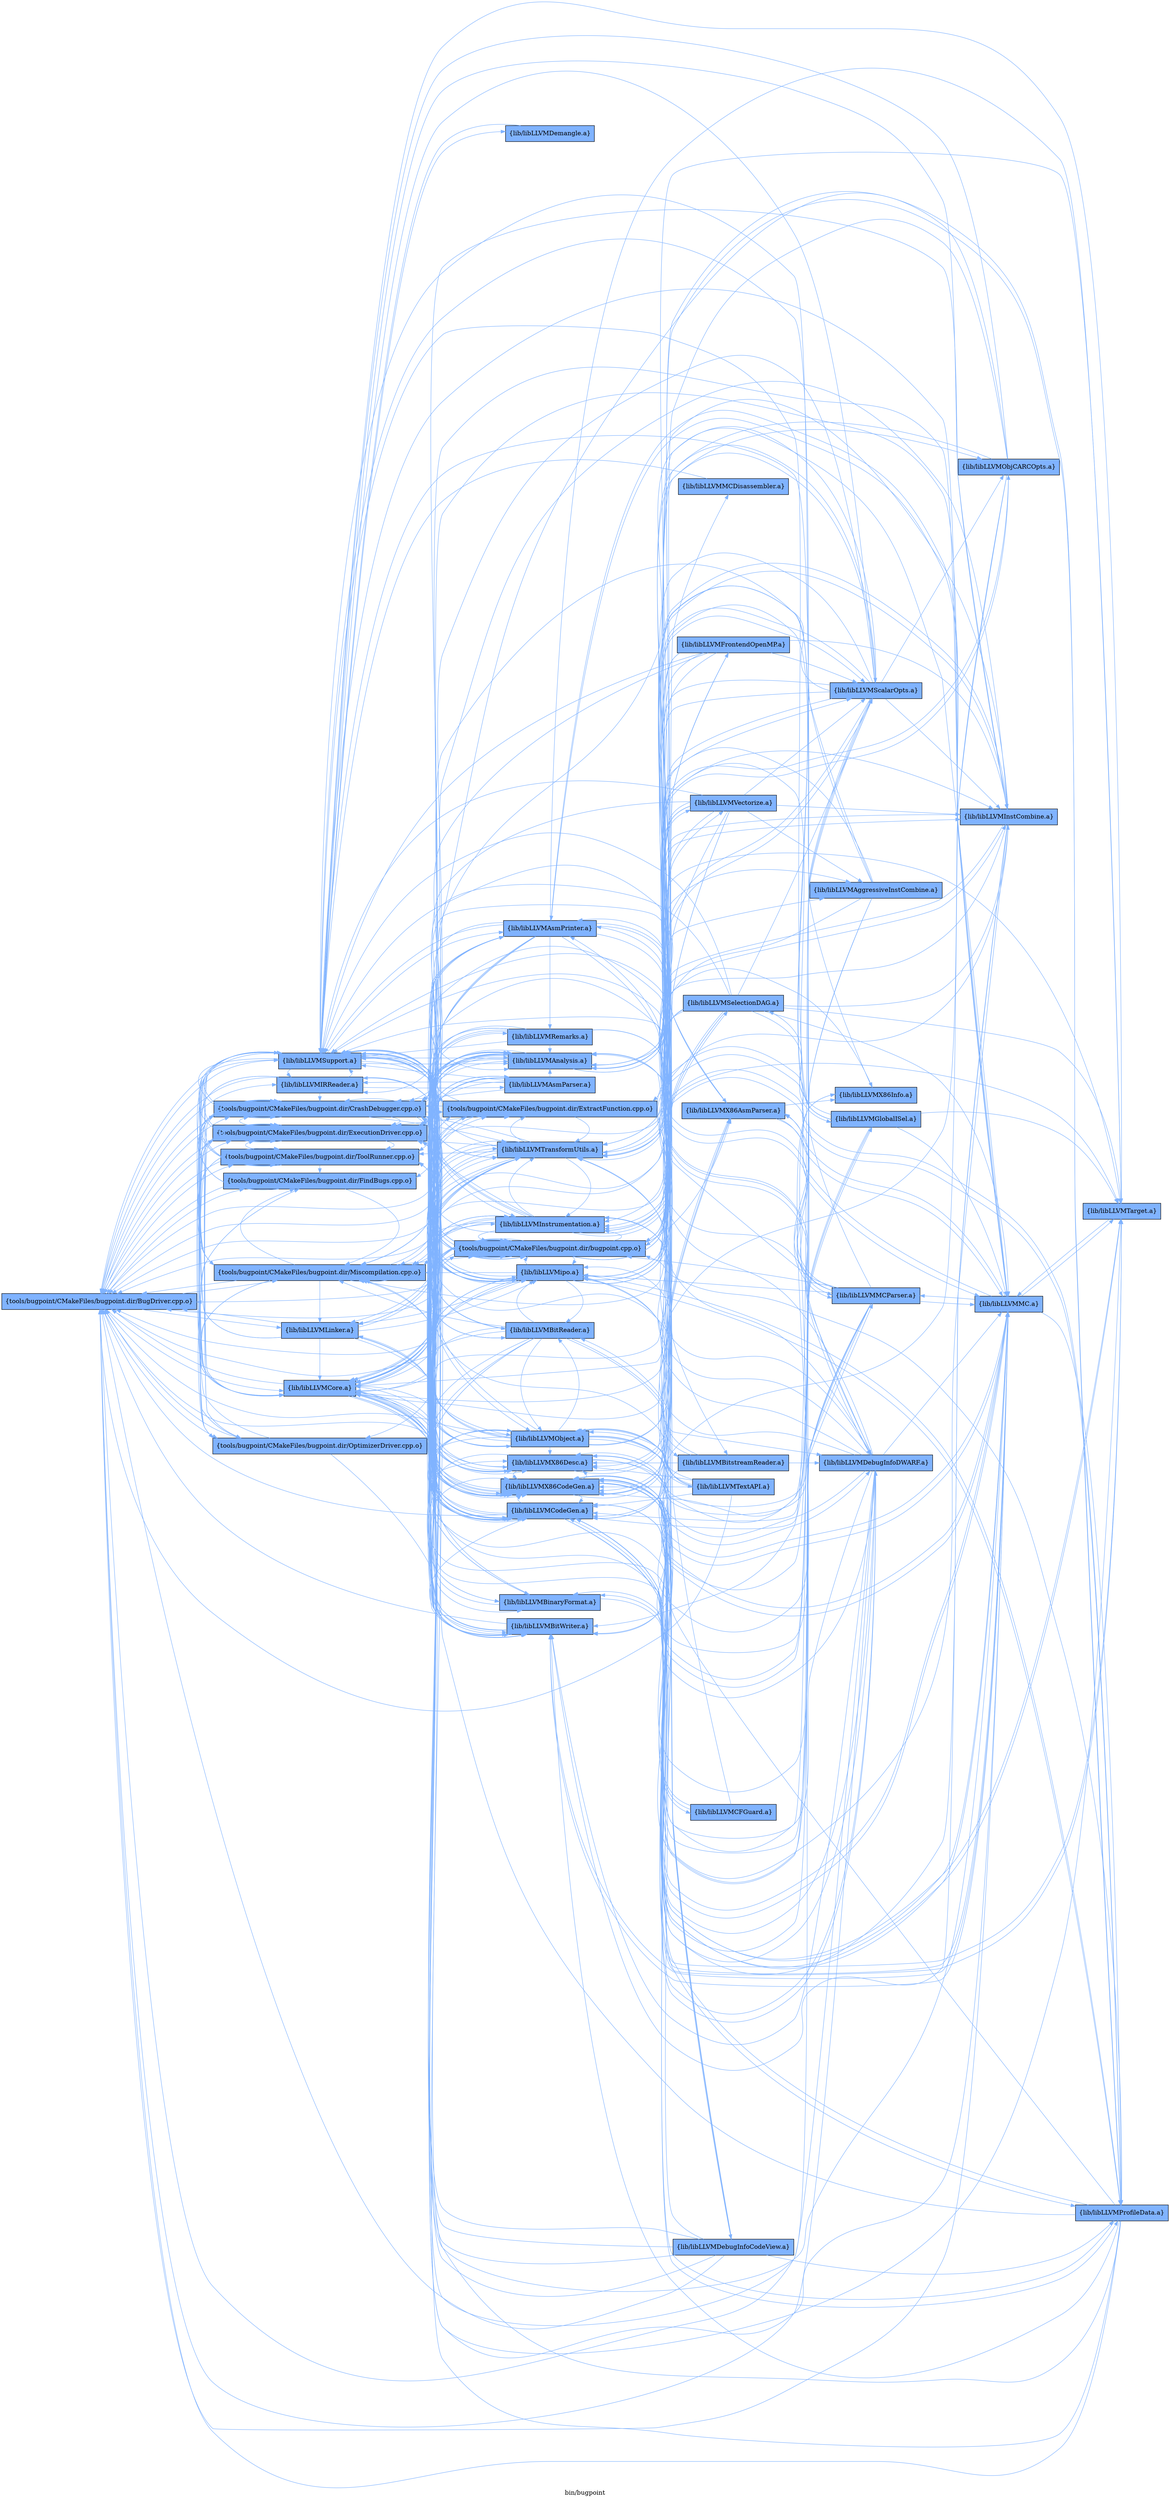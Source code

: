 digraph "bin/bugpoint" {
	label="bin/bugpoint";
	rankdir=LR;
	{ rank=same; Node0x55cad2983b18;  }
	{ rank=same; Node0x55cad2982e98; Node0x55cad2984a18; Node0x55cad29842e8; Node0x55cad2981048; Node0x55cad2980328; Node0x55cad2981f48; Node0x55cad298f2d8; Node0x55cad2991038; Node0x55cad2970338; Node0x55cad297d1c8;  }
	{ rank=same; Node0x55cad2983d98; Node0x55cad298cd58; Node0x55cad2993018; Node0x55cad297b288; Node0x55cad29900e8; Node0x55cad2993ce8; Node0x55cad298fc38; Node0x55cad296d548; Node0x55cad2993838; Node0x55cad296da98; Node0x55cad2993a68; Node0x55cad298fe68; Node0x55cad29914e8; Node0x55cad2991268; Node0x55cad296fde8; Node0x55cad29846f8; Node0x55cad296e808;  }

	Node0x55cad2983b18 [shape=record,shape=box,group=1,style=filled,fillcolor="0.600000 0.5 1",label="{tools/bugpoint/CMakeFiles/bugpoint.dir/BugDriver.cpp.o}"];
	Node0x55cad2983b18 -> Node0x55cad2982e98[color="0.600000 0.5 1"];
	Node0x55cad2983b18 -> Node0x55cad2984a18[color="0.600000 0.5 1"];
	Node0x55cad2983b18 -> Node0x55cad29842e8[color="0.600000 0.5 1"];
	Node0x55cad2983b18 -> Node0x55cad2981048[color="0.600000 0.5 1"];
	Node0x55cad2983b18 -> Node0x55cad2980328[color="0.600000 0.5 1"];
	Node0x55cad2983b18 -> Node0x55cad2981f48[color="0.600000 0.5 1"];
	Node0x55cad2983b18 -> Node0x55cad298f2d8[color="0.600000 0.5 1"];
	Node0x55cad2983b18 -> Node0x55cad2991038[color="0.600000 0.5 1"];
	Node0x55cad2983b18 -> Node0x55cad2970338[color="0.600000 0.5 1"];
	Node0x55cad2983b18 -> Node0x55cad297d1c8[color="0.600000 0.5 1"];
	Node0x55cad2982e98 [shape=record,shape=box,group=1,style=filled,fillcolor="0.600000 0.5 1",label="{tools/bugpoint/CMakeFiles/bugpoint.dir/CrashDebugger.cpp.o}"];
	Node0x55cad2982e98 -> Node0x55cad2983b18[color="0.600000 0.5 1"];
	Node0x55cad2982e98 -> Node0x55cad2984a18[color="0.600000 0.5 1"];
	Node0x55cad2982e98 -> Node0x55cad2983d98[color="0.600000 0.5 1"];
	Node0x55cad2982e98 -> Node0x55cad2980328[color="0.600000 0.5 1"];
	Node0x55cad2982e98 -> Node0x55cad298cd58[color="0.600000 0.5 1"];
	Node0x55cad2982e98 -> Node0x55cad2993018[color="0.600000 0.5 1"];
	Node0x55cad2982e98 -> Node0x55cad298f2d8[color="0.600000 0.5 1"];
	Node0x55cad2982e98 -> Node0x55cad297d1c8[color="0.600000 0.5 1"];
	Node0x55cad2982e98 -> Node0x55cad297b288[color="0.600000 0.5 1"];
	Node0x55cad2984a18 [shape=record,shape=box,group=1,style=filled,fillcolor="0.600000 0.5 1",label="{tools/bugpoint/CMakeFiles/bugpoint.dir/ExecutionDriver.cpp.o}"];
	Node0x55cad2984a18 -> Node0x55cad2983b18[color="0.600000 0.5 1"];
	Node0x55cad2984a18 -> Node0x55cad2982e98[color="0.600000 0.5 1"];
	Node0x55cad2984a18 -> Node0x55cad2980328[color="0.600000 0.5 1"];
	Node0x55cad2984a18 -> Node0x55cad2981f48[color="0.600000 0.5 1"];
	Node0x55cad2984a18 -> Node0x55cad297d1c8[color="0.600000 0.5 1"];
	Node0x55cad29842e8 [shape=record,shape=box,group=1,style=filled,fillcolor="0.600000 0.5 1",label="{tools/bugpoint/CMakeFiles/bugpoint.dir/FindBugs.cpp.o}"];
	Node0x55cad29842e8 -> Node0x55cad2983b18[color="0.600000 0.5 1"];
	Node0x55cad29842e8 -> Node0x55cad2982e98[color="0.600000 0.5 1"];
	Node0x55cad29842e8 -> Node0x55cad2984a18[color="0.600000 0.5 1"];
	Node0x55cad29842e8 -> Node0x55cad2981048[color="0.600000 0.5 1"];
	Node0x55cad29842e8 -> Node0x55cad2980328[color="0.600000 0.5 1"];
	Node0x55cad29842e8 -> Node0x55cad297d1c8[color="0.600000 0.5 1"];
	Node0x55cad2981048 [shape=record,shape=box,group=1,style=filled,fillcolor="0.600000 0.5 1",label="{tools/bugpoint/CMakeFiles/bugpoint.dir/Miscompilation.cpp.o}"];
	Node0x55cad2981048 -> Node0x55cad2983b18[color="0.600000 0.5 1"];
	Node0x55cad2981048 -> Node0x55cad2982e98[color="0.600000 0.5 1"];
	Node0x55cad2981048 -> Node0x55cad2984a18[color="0.600000 0.5 1"];
	Node0x55cad2981048 -> Node0x55cad2983d98[color="0.600000 0.5 1"];
	Node0x55cad2981048 -> Node0x55cad29842e8[color="0.600000 0.5 1"];
	Node0x55cad2981048 -> Node0x55cad2980328[color="0.600000 0.5 1"];
	Node0x55cad2981048 -> Node0x55cad2981f48[color="0.600000 0.5 1"];
	Node0x55cad2981048 -> Node0x55cad298cd58[color="0.600000 0.5 1"];
	Node0x55cad2981048 -> Node0x55cad298f2d8[color="0.600000 0.5 1"];
	Node0x55cad2981048 -> Node0x55cad2970338[color="0.600000 0.5 1"];
	Node0x55cad2981048 -> Node0x55cad297d1c8[color="0.600000 0.5 1"];
	Node0x55cad2981048 -> Node0x55cad297b288[color="0.600000 0.5 1"];
	Node0x55cad2980328 [shape=record,shape=box,group=1,style=filled,fillcolor="0.600000 0.5 1",label="{tools/bugpoint/CMakeFiles/bugpoint.dir/OptimizerDriver.cpp.o}"];
	Node0x55cad2980328 -> Node0x55cad2983b18[color="0.600000 0.5 1"];
	Node0x55cad2980328 -> Node0x55cad2982e98[color="0.600000 0.5 1"];
	Node0x55cad2980328 -> Node0x55cad2984a18[color="0.600000 0.5 1"];
	Node0x55cad2980328 -> Node0x55cad2981f48[color="0.600000 0.5 1"];
	Node0x55cad2980328 -> Node0x55cad29900e8[color="0.600000 0.5 1"];
	Node0x55cad2980328 -> Node0x55cad297d1c8[color="0.600000 0.5 1"];
	Node0x55cad2981f48 [shape=record,shape=box,group=1,style=filled,fillcolor="0.600000 0.5 1",label="{tools/bugpoint/CMakeFiles/bugpoint.dir/ToolRunner.cpp.o}"];
	Node0x55cad2981f48 -> Node0x55cad2983b18[color="0.600000 0.5 1"];
	Node0x55cad2981f48 -> Node0x55cad2982e98[color="0.600000 0.5 1"];
	Node0x55cad2981f48 -> Node0x55cad2984a18[color="0.600000 0.5 1"];
	Node0x55cad2981f48 -> Node0x55cad29842e8[color="0.600000 0.5 1"];
	Node0x55cad2981f48 -> Node0x55cad297d1c8[color="0.600000 0.5 1"];
	Node0x55cad298f2d8 [shape=record,shape=box,group=1,style=filled,fillcolor="0.600000 0.5 1",label="{lib/libLLVMCore.a}"];
	Node0x55cad298f2d8 -> Node0x55cad297d1c8[color="0.600000 0.5 1"];
	Node0x55cad298f2d8 -> Node0x55cad2982e98[color="0.600000 0.5 1"];
	Node0x55cad298f2d8 -> Node0x55cad2993ce8[color="0.600000 0.5 1"];
	Node0x55cad298f2d8 -> Node0x55cad2993018[color="0.600000 0.5 1"];
	Node0x55cad298f2d8 -> Node0x55cad29900e8[color="0.600000 0.5 1"];
	Node0x55cad298f2d8 -> Node0x55cad298fc38[color="0.600000 0.5 1"];
	Node0x55cad298f2d8 -> Node0x55cad296d548[color="0.600000 0.5 1"];
	Node0x55cad298f2d8 -> Node0x55cad2993838[color="0.600000 0.5 1"];
	Node0x55cad298f2d8 -> Node0x55cad2983d98[color="0.600000 0.5 1"];
	Node0x55cad298f2d8 -> Node0x55cad29842e8[color="0.600000 0.5 1"];
	Node0x55cad298f2d8 -> Node0x55cad2983b18[color="0.600000 0.5 1"];
	Node0x55cad298f2d8 -> Node0x55cad296da98[color="0.600000 0.5 1"];
	Node0x55cad298f2d8 -> Node0x55cad2984a18[color="0.600000 0.5 1"];
	Node0x55cad298f2d8 -> Node0x55cad298cd58[color="0.600000 0.5 1"];
	Node0x55cad2991038 [shape=record,shape=box,group=1,style=filled,fillcolor="0.600000 0.5 1",label="{lib/libLLVMIRReader.a}"];
	Node0x55cad2991038 -> Node0x55cad2983b18[color="0.600000 0.5 1"];
	Node0x55cad2991038 -> Node0x55cad2982e98[color="0.600000 0.5 1"];
	Node0x55cad2991038 -> Node0x55cad2981048[color="0.600000 0.5 1"];
	Node0x55cad2991038 -> Node0x55cad298fc38[color="0.600000 0.5 1"];
	Node0x55cad2991038 -> Node0x55cad298f2d8[color="0.600000 0.5 1"];
	Node0x55cad2991038 -> Node0x55cad297d1c8[color="0.600000 0.5 1"];
	Node0x55cad2991038 -> Node0x55cad2993a68[color="0.600000 0.5 1"];
	Node0x55cad2991038 -> Node0x55cad298fe68[color="0.600000 0.5 1"];
	Node0x55cad2970338 [shape=record,shape=box,group=1,style=filled,fillcolor="0.600000 0.5 1",label="{lib/libLLVMLinker.a}"];
	Node0x55cad2970338 -> Node0x55cad2982e98[color="0.600000 0.5 1"];
	Node0x55cad2970338 -> Node0x55cad2993ce8[color="0.600000 0.5 1"];
	Node0x55cad2970338 -> Node0x55cad2993018[color="0.600000 0.5 1"];
	Node0x55cad2970338 -> Node0x55cad298fc38[color="0.600000 0.5 1"];
	Node0x55cad2970338 -> Node0x55cad298f2d8[color="0.600000 0.5 1"];
	Node0x55cad2970338 -> Node0x55cad29914e8[color="0.600000 0.5 1"];
	Node0x55cad2970338 -> Node0x55cad297d1c8[color="0.600000 0.5 1"];
	Node0x55cad2970338 -> Node0x55cad297b288[color="0.600000 0.5 1"];
	Node0x55cad2970338 -> Node0x55cad2991268[color="0.600000 0.5 1"];
	Node0x55cad2970338 -> Node0x55cad2983b18[color="0.600000 0.5 1"];
	Node0x55cad297d1c8 [shape=record,shape=box,group=1,style=filled,fillcolor="0.600000 0.5 1",label="{lib/libLLVMSupport.a}"];
	Node0x55cad297d1c8 -> Node0x55cad2983b18[color="0.600000 0.5 1"];
	Node0x55cad297d1c8 -> Node0x55cad2982e98[color="0.600000 0.5 1"];
	Node0x55cad297d1c8 -> Node0x55cad2984a18[color="0.600000 0.5 1"];
	Node0x55cad297d1c8 -> Node0x55cad2993ce8[color="0.600000 0.5 1"];
	Node0x55cad297d1c8 -> Node0x55cad2993018[color="0.600000 0.5 1"];
	Node0x55cad297d1c8 -> Node0x55cad298fc38[color="0.600000 0.5 1"];
	Node0x55cad297d1c8 -> Node0x55cad298f2d8[color="0.600000 0.5 1"];
	Node0x55cad297d1c8 -> Node0x55cad298cd58[color="0.600000 0.5 1"];
	Node0x55cad297d1c8 -> Node0x55cad29900e8[color="0.600000 0.5 1"];
	Node0x55cad297d1c8 -> Node0x55cad2981f48[color="0.600000 0.5 1"];
	Node0x55cad297d1c8 -> Node0x55cad2993838[color="0.600000 0.5 1"];
	Node0x55cad297d1c8 -> Node0x55cad296fde8[color="0.600000 0.5 1"];
	Node0x55cad297d1c8 -> Node0x55cad2991038[color="0.600000 0.5 1"];
	Node0x55cad297d1c8 -> Node0x55cad29914e8[color="0.600000 0.5 1"];
	Node0x55cad297d1c8 -> Node0x55cad2983d98[color="0.600000 0.5 1"];
	Node0x55cad297d1c8 -> Node0x55cad29846f8[color="0.600000 0.5 1"];
	Node0x55cad297d1c8 -> Node0x55cad296e808[color="0.600000 0.5 1"];
	Node0x55cad297d1c8 -> Node0x55cad2991268[color="0.600000 0.5 1"];
	Node0x55cad2983d98 [shape=record,shape=box,group=1,style=filled,fillcolor="0.600000 0.5 1",label="{tools/bugpoint/CMakeFiles/bugpoint.dir/ExtractFunction.cpp.o}"];
	Node0x55cad2983d98 -> Node0x55cad2983b18[color="0.600000 0.5 1"];
	Node0x55cad2983d98 -> Node0x55cad2982e98[color="0.600000 0.5 1"];
	Node0x55cad2983d98 -> Node0x55cad2984a18[color="0.600000 0.5 1"];
	Node0x55cad2983d98 -> Node0x55cad2980328[color="0.600000 0.5 1"];
	Node0x55cad2983d98 -> Node0x55cad298f2d8[color="0.600000 0.5 1"];
	Node0x55cad2983d98 -> Node0x55cad297d1c8[color="0.600000 0.5 1"];
	Node0x55cad2983d98 -> Node0x55cad297b288[color="0.600000 0.5 1"];
	Node0x55cad298cd58 [shape=record,shape=box,group=1,style=filled,fillcolor="0.600000 0.5 1",label="{tools/bugpoint/CMakeFiles/bugpoint.dir/bugpoint.cpp.o}"];
	Node0x55cad298cd58 -> Node0x55cad2983b18[color="0.600000 0.5 1"];
	Node0x55cad298cd58 -> Node0x55cad2982e98[color="0.600000 0.5 1"];
	Node0x55cad298cd58 -> Node0x55cad2984a18[color="0.600000 0.5 1"];
	Node0x55cad298cd58 -> Node0x55cad2991ad8[color="0.600000 0.5 1"];
	Node0x55cad298cd58 -> Node0x55cad2993ce8[color="0.600000 0.5 1"];
	Node0x55cad298cd58 -> Node0x55cad2993838[color="0.600000 0.5 1"];
	Node0x55cad298cd58 -> Node0x55cad2993018[color="0.600000 0.5 1"];
	Node0x55cad298cd58 -> Node0x55cad29932e8[color="0.600000 0.5 1"];
	Node0x55cad298cd58 -> Node0x55cad298fc38[color="0.600000 0.5 1"];
	Node0x55cad298cd58 -> Node0x55cad298f2d8[color="0.600000 0.5 1"];
	Node0x55cad298cd58 -> Node0x55cad29914e8[color="0.600000 0.5 1"];
	Node0x55cad298cd58 -> Node0x55cad2990ae8[color="0.600000 0.5 1"];
	Node0x55cad298cd58 -> Node0x55cad2990598[color="0.600000 0.5 1"];
	Node0x55cad298cd58 -> Node0x55cad296fde8[color="0.600000 0.5 1"];
	Node0x55cad298cd58 -> Node0x55cad297c7c8[color="0.600000 0.5 1"];
	Node0x55cad298cd58 -> Node0x55cad297d768[color="0.600000 0.5 1"];
	Node0x55cad298cd58 -> Node0x55cad297d1c8[color="0.600000 0.5 1"];
	Node0x55cad298cd58 -> Node0x55cad297b878[color="0.600000 0.5 1"];
	Node0x55cad298cd58 -> Node0x55cad297b288[color="0.600000 0.5 1"];
	Node0x55cad298cd58 -> Node0x55cad297c1d8[color="0.600000 0.5 1"];
	Node0x55cad2993018 [shape=record,shape=box,group=1,style=filled,fillcolor="0.600000 0.5 1",label="{lib/libLLVMAnalysis.a}"];
	Node0x55cad2993018 -> Node0x55cad2982e98[color="0.600000 0.5 1"];
	Node0x55cad2993018 -> Node0x55cad2993ce8[color="0.600000 0.5 1"];
	Node0x55cad2993018 -> Node0x55cad298f2d8[color="0.600000 0.5 1"];
	Node0x55cad2993018 -> Node0x55cad297d1c8[color="0.600000 0.5 1"];
	Node0x55cad2993018 -> Node0x55cad298cd58[color="0.600000 0.5 1"];
	Node0x55cad2993018 -> Node0x55cad2983b18[color="0.600000 0.5 1"];
	Node0x55cad2993018 -> Node0x55cad2984a18[color="0.600000 0.5 1"];
	Node0x55cad2993018 -> Node0x55cad2981048[color="0.600000 0.5 1"];
	Node0x55cad2993018 -> Node0x55cad2983d98[color="0.600000 0.5 1"];
	Node0x55cad2993018 -> Node0x55cad296d548[color="0.600000 0.5 1"];
	Node0x55cad2993018 -> Node0x55cad2991268[color="0.600000 0.5 1"];
	Node0x55cad2993018 -> Node0x55cad2991998[color="0.600000 0.5 1"];
	Node0x55cad2993018 -> Node0x55cad298fc38[color="0.600000 0.5 1"];
	Node0x55cad2993018 -> Node0x55cad2981f48[color="0.600000 0.5 1"];
	Node0x55cad2993018 -> Node0x55cad297d768[color="0.600000 0.5 1"];
	Node0x55cad2993018 -> Node0x55cad29914e8[color="0.600000 0.5 1"];
	Node0x55cad297b288 [shape=record,shape=box,group=1,style=filled,fillcolor="0.600000 0.5 1",label="{lib/libLLVMTransformUtils.a}"];
	Node0x55cad297b288 -> Node0x55cad297d1c8[color="0.600000 0.5 1"];
	Node0x55cad297b288 -> Node0x55cad2982e98[color="0.600000 0.5 1"];
	Node0x55cad297b288 -> Node0x55cad2984a18[color="0.600000 0.5 1"];
	Node0x55cad297b288 -> Node0x55cad2993ce8[color="0.600000 0.5 1"];
	Node0x55cad297b288 -> Node0x55cad2993018[color="0.600000 0.5 1"];
	Node0x55cad297b288 -> Node0x55cad298fc38[color="0.600000 0.5 1"];
	Node0x55cad297b288 -> Node0x55cad298f2d8[color="0.600000 0.5 1"];
	Node0x55cad297b288 -> Node0x55cad2990598[color="0.600000 0.5 1"];
	Node0x55cad297b288 -> Node0x55cad29914e8[color="0.600000 0.5 1"];
	Node0x55cad297b288 -> Node0x55cad297d768[color="0.600000 0.5 1"];
	Node0x55cad297b288 -> Node0x55cad2981048[color="0.600000 0.5 1"];
	Node0x55cad297b288 -> Node0x55cad29900e8[color="0.600000 0.5 1"];
	Node0x55cad297b288 -> Node0x55cad298cd58[color="0.600000 0.5 1"];
	Node0x55cad297b288 -> Node0x55cad297c7c8[color="0.600000 0.5 1"];
	Node0x55cad297b288 -> Node0x55cad2983b18[color="0.600000 0.5 1"];
	Node0x55cad297b288 -> Node0x55cad2981f48[color="0.600000 0.5 1"];
	Node0x55cad297b288 -> Node0x55cad2983d98[color="0.600000 0.5 1"];
	Node0x55cad297b288 -> Node0x55cad296fde8[color="0.600000 0.5 1"];
	Node0x55cad297b288 -> Node0x55cad2970338[color="0.600000 0.5 1"];
	Node0x55cad29900e8 [shape=record,shape=box,group=1,style=filled,fillcolor="0.600000 0.5 1",label="{lib/libLLVMBitWriter.a}"];
	Node0x55cad29900e8 -> Node0x55cad2983b18[color="0.600000 0.5 1"];
	Node0x55cad29900e8 -> Node0x55cad2982e98[color="0.600000 0.5 1"];
	Node0x55cad29900e8 -> Node0x55cad298cd58[color="0.600000 0.5 1"];
	Node0x55cad29900e8 -> Node0x55cad2993ce8[color="0.600000 0.5 1"];
	Node0x55cad29900e8 -> Node0x55cad2993018[color="0.600000 0.5 1"];
	Node0x55cad29900e8 -> Node0x55cad298f2d8[color="0.600000 0.5 1"];
	Node0x55cad29900e8 -> Node0x55cad297d1c8[color="0.600000 0.5 1"];
	Node0x55cad29900e8 -> Node0x55cad2991268[color="0.600000 0.5 1"];
	Node0x55cad29900e8 -> Node0x55cad29908b8[color="0.600000 0.5 1"];
	Node0x55cad2991ad8 [shape=record,shape=box,group=1,style=filled,fillcolor="0.600000 0.5 1",label="{lib/libLLVMX86AsmParser.a}"];
	Node0x55cad2991ad8 -> Node0x55cad2982e98[color="0.600000 0.5 1"];
	Node0x55cad2991ad8 -> Node0x55cad2993838[color="0.600000 0.5 1"];
	Node0x55cad2991ad8 -> Node0x55cad29932e8[color="0.600000 0.5 1"];
	Node0x55cad2991ad8 -> Node0x55cad297d1c8[color="0.600000 0.5 1"];
	Node0x55cad2991ad8 -> Node0x55cad2990db8[color="0.600000 0.5 1"];
	Node0x55cad2991ad8 -> Node0x55cad29908b8[color="0.600000 0.5 1"];
	Node0x55cad2993ce8 [shape=record,shape=box,group=1,style=filled,fillcolor="0.600000 0.5 1",label="{lib/libLLVMX86CodeGen.a}"];
	Node0x55cad2993ce8 -> Node0x55cad2993838[color="0.600000 0.5 1"];
	Node0x55cad2993ce8 -> Node0x55cad29932e8[color="0.600000 0.5 1"];
	Node0x55cad2993ce8 -> Node0x55cad298fc38[color="0.600000 0.5 1"];
	Node0x55cad2993ce8 -> Node0x55cad298f2d8[color="0.600000 0.5 1"];
	Node0x55cad2993ce8 -> Node0x55cad297d1c8[color="0.600000 0.5 1"];
	Node0x55cad2993ce8 -> Node0x55cad29846f8[color="0.600000 0.5 1"];
	Node0x55cad2993ce8 -> Node0x55cad29908b8[color="0.600000 0.5 1"];
	Node0x55cad2993ce8 -> Node0x55cad2982e98[color="0.600000 0.5 1"];
	Node0x55cad2993ce8 -> Node0x55cad298cd58[color="0.600000 0.5 1"];
	Node0x55cad2993ce8 -> Node0x55cad2993018[color="0.600000 0.5 1"];
	Node0x55cad2993ce8 -> Node0x55cad297b878[color="0.600000 0.5 1"];
	Node0x55cad2993ce8 -> Node0x55cad29832f8[color="0.600000 0.5 1"];
	Node0x55cad2993ce8 -> Node0x55cad2984248[color="0.600000 0.5 1"];
	Node0x55cad2993ce8 -> Node0x55cad2982f88[color="0.600000 0.5 1"];
	Node0x55cad2993ce8 -> Node0x55cad2983b18[color="0.600000 0.5 1"];
	Node0x55cad2993ce8 -> Node0x55cad2991998[color="0.600000 0.5 1"];
	Node0x55cad2993ce8 -> Node0x55cad297b288[color="0.600000 0.5 1"];
	Node0x55cad2993838 [shape=record,shape=box,group=1,style=filled,fillcolor="0.600000 0.5 1",label="{lib/libLLVMX86Desc.a}"];
	Node0x55cad2993838 -> Node0x55cad2982e98[color="0.600000 0.5 1"];
	Node0x55cad2993838 -> Node0x55cad297d1c8[color="0.600000 0.5 1"];
	Node0x55cad2993838 -> Node0x55cad29908b8[color="0.600000 0.5 1"];
	Node0x55cad2993838 -> Node0x55cad2993ce8[color="0.600000 0.5 1"];
	Node0x55cad2993838 -> Node0x55cad29932e8[color="0.600000 0.5 1"];
	Node0x55cad2993838 -> Node0x55cad297bc88[color="0.600000 0.5 1"];
	Node0x55cad2993838 -> Node0x55cad298cd58[color="0.600000 0.5 1"];
	Node0x55cad2993838 -> Node0x55cad2991ad8[color="0.600000 0.5 1"];
	Node0x55cad2993838 -> Node0x55cad296d548[color="0.600000 0.5 1"];
	Node0x55cad29932e8 [shape=record,shape=box,group=1,style=filled,fillcolor="0.600000 0.5 1",label="{lib/libLLVMX86Info.a}"];
	Node0x55cad29932e8 -> Node0x55cad297d1c8[color="0.600000 0.5 1"];
	Node0x55cad298fc38 [shape=record,shape=box,group=1,style=filled,fillcolor="0.600000 0.5 1",label="{lib/libLLVMCodeGen.a}"];
	Node0x55cad298fc38 -> Node0x55cad2982e98[color="0.600000 0.5 1"];
	Node0x55cad298fc38 -> Node0x55cad2993ce8[color="0.600000 0.5 1"];
	Node0x55cad298fc38 -> Node0x55cad2993018[color="0.600000 0.5 1"];
	Node0x55cad298fc38 -> Node0x55cad298f2d8[color="0.600000 0.5 1"];
	Node0x55cad298fc38 -> Node0x55cad297d1c8[color="0.600000 0.5 1"];
	Node0x55cad298fc38 -> Node0x55cad298cd58[color="0.600000 0.5 1"];
	Node0x55cad298fc38 -> Node0x55cad29908b8[color="0.600000 0.5 1"];
	Node0x55cad298fc38 -> Node0x55cad297b288[color="0.600000 0.5 1"];
	Node0x55cad298fc38 -> Node0x55cad2993838[color="0.600000 0.5 1"];
	Node0x55cad298fc38 -> Node0x55cad2984a18[color="0.600000 0.5 1"];
	Node0x55cad298fc38 -> Node0x55cad297b878[color="0.600000 0.5 1"];
	Node0x55cad298fc38 -> Node0x55cad2983d98[color="0.600000 0.5 1"];
	Node0x55cad298fc38 -> Node0x55cad2983b18[color="0.600000 0.5 1"];
	Node0x55cad298fc38 -> Node0x55cad29900e8[color="0.600000 0.5 1"];
	Node0x55cad298fc38 -> Node0x55cad2981f48[color="0.600000 0.5 1"];
	Node0x55cad298fc38 -> Node0x55cad2991998[color="0.600000 0.5 1"];
	Node0x55cad298fc38 -> Node0x55cad297d768[color="0.600000 0.5 1"];
	Node0x55cad298fc38 -> Node0x55cad2981048[color="0.600000 0.5 1"];
	Node0x55cad298fc38 -> Node0x55cad29846f8[color="0.600000 0.5 1"];
	Node0x55cad29914e8 [shape=record,shape=box,group=1,style=filled,fillcolor="0.600000 0.5 1",label="{lib/libLLVMipo.a}"];
	Node0x55cad29914e8 -> Node0x55cad2993ce8[color="0.600000 0.5 1"];
	Node0x55cad29914e8 -> Node0x55cad2993018[color="0.600000 0.5 1"];
	Node0x55cad29914e8 -> Node0x55cad298fc38[color="0.600000 0.5 1"];
	Node0x55cad29914e8 -> Node0x55cad298f2d8[color="0.600000 0.5 1"];
	Node0x55cad29914e8 -> Node0x55cad297d1c8[color="0.600000 0.5 1"];
	Node0x55cad29914e8 -> Node0x55cad297b288[color="0.600000 0.5 1"];
	Node0x55cad29914e8 -> Node0x55cad2981048[color="0.600000 0.5 1"];
	Node0x55cad29914e8 -> Node0x55cad29900e8[color="0.600000 0.5 1"];
	Node0x55cad29914e8 -> Node0x55cad2983b18[color="0.600000 0.5 1"];
	Node0x55cad29914e8 -> Node0x55cad2982e98[color="0.600000 0.5 1"];
	Node0x55cad29914e8 -> Node0x55cad2984a18[color="0.600000 0.5 1"];
	Node0x55cad29914e8 -> Node0x55cad298cd58[color="0.600000 0.5 1"];
	Node0x55cad29914e8 -> Node0x55cad2991038[color="0.600000 0.5 1"];
	Node0x55cad29914e8 -> Node0x55cad2970338[color="0.600000 0.5 1"];
	Node0x55cad29914e8 -> Node0x55cad298fe68[color="0.600000 0.5 1"];
	Node0x55cad29914e8 -> Node0x55cad29926b8[color="0.600000 0.5 1"];
	Node0x55cad29914e8 -> Node0x55cad2990ae8[color="0.600000 0.5 1"];
	Node0x55cad29914e8 -> Node0x55cad2990598[color="0.600000 0.5 1"];
	Node0x55cad29914e8 -> Node0x55cad296fde8[color="0.600000 0.5 1"];
	Node0x55cad29914e8 -> Node0x55cad297d768[color="0.600000 0.5 1"];
	Node0x55cad29914e8 -> Node0x55cad297c1d8[color="0.600000 0.5 1"];
	Node0x55cad29914e8 -> Node0x55cad2991998[color="0.600000 0.5 1"];
	Node0x55cad29914e8 -> Node0x55cad2983d98[color="0.600000 0.5 1"];
	Node0x55cad29914e8 -> Node0x55cad2981f48[color="0.600000 0.5 1"];
	Node0x55cad2990ae8 [shape=record,shape=box,group=1,style=filled,fillcolor="0.600000 0.5 1",label="{lib/libLLVMAggressiveInstCombine.a}"];
	Node0x55cad2990ae8 -> Node0x55cad2993ce8[color="0.600000 0.5 1"];
	Node0x55cad2990ae8 -> Node0x55cad2993018[color="0.600000 0.5 1"];
	Node0x55cad2990ae8 -> Node0x55cad298fc38[color="0.600000 0.5 1"];
	Node0x55cad2990ae8 -> Node0x55cad298f2d8[color="0.600000 0.5 1"];
	Node0x55cad2990ae8 -> Node0x55cad297d1c8[color="0.600000 0.5 1"];
	Node0x55cad2990ae8 -> Node0x55cad297b288[color="0.600000 0.5 1"];
	Node0x55cad2990598 [shape=record,shape=box,group=1,style=filled,fillcolor="0.600000 0.5 1",label="{lib/libLLVMInstCombine.a}"];
	Node0x55cad2990598 -> Node0x55cad2982e98[color="0.600000 0.5 1"];
	Node0x55cad2990598 -> Node0x55cad2984a18[color="0.600000 0.5 1"];
	Node0x55cad2990598 -> Node0x55cad298cd58[color="0.600000 0.5 1"];
	Node0x55cad2990598 -> Node0x55cad2993ce8[color="0.600000 0.5 1"];
	Node0x55cad2990598 -> Node0x55cad2993018[color="0.600000 0.5 1"];
	Node0x55cad2990598 -> Node0x55cad298fc38[color="0.600000 0.5 1"];
	Node0x55cad2990598 -> Node0x55cad298f2d8[color="0.600000 0.5 1"];
	Node0x55cad2990598 -> Node0x55cad29914e8[color="0.600000 0.5 1"];
	Node0x55cad2990598 -> Node0x55cad297d1c8[color="0.600000 0.5 1"];
	Node0x55cad2990598 -> Node0x55cad297b288[color="0.600000 0.5 1"];
	Node0x55cad2990598 -> Node0x55cad2981048[color="0.600000 0.5 1"];
	Node0x55cad2990598 -> Node0x55cad29900e8[color="0.600000 0.5 1"];
	Node0x55cad296fde8 [shape=record,shape=box,group=1,style=filled,fillcolor="0.600000 0.5 1",label="{lib/libLLVMInstrumentation.a}"];
	Node0x55cad296fde8 -> Node0x55cad2982e98[color="0.600000 0.5 1"];
	Node0x55cad296fde8 -> Node0x55cad2993ce8[color="0.600000 0.5 1"];
	Node0x55cad296fde8 -> Node0x55cad2993018[color="0.600000 0.5 1"];
	Node0x55cad296fde8 -> Node0x55cad298f2d8[color="0.600000 0.5 1"];
	Node0x55cad296fde8 -> Node0x55cad297d1c8[color="0.600000 0.5 1"];
	Node0x55cad296fde8 -> Node0x55cad29914e8[color="0.600000 0.5 1"];
	Node0x55cad296fde8 -> Node0x55cad2991998[color="0.600000 0.5 1"];
	Node0x55cad296fde8 -> Node0x55cad2983b18[color="0.600000 0.5 1"];
	Node0x55cad296fde8 -> Node0x55cad2984a18[color="0.600000 0.5 1"];
	Node0x55cad296fde8 -> Node0x55cad2981048[color="0.600000 0.5 1"];
	Node0x55cad296fde8 -> Node0x55cad298cd58[color="0.600000 0.5 1"];
	Node0x55cad296fde8 -> Node0x55cad298fc38[color="0.600000 0.5 1"];
	Node0x55cad296fde8 -> Node0x55cad2990598[color="0.600000 0.5 1"];
	Node0x55cad296fde8 -> Node0x55cad297b288[color="0.600000 0.5 1"];
	Node0x55cad296fde8 -> Node0x55cad29908b8[color="0.600000 0.5 1"];
	Node0x55cad297c7c8 [shape=record,shape=box,group=1,style=filled,fillcolor="0.600000 0.5 1",label="{lib/libLLVMObjCARCOpts.a}"];
	Node0x55cad297c7c8 -> Node0x55cad2993ce8[color="0.600000 0.5 1"];
	Node0x55cad297c7c8 -> Node0x55cad2993018[color="0.600000 0.5 1"];
	Node0x55cad297c7c8 -> Node0x55cad298f2d8[color="0.600000 0.5 1"];
	Node0x55cad297c7c8 -> Node0x55cad297d1c8[color="0.600000 0.5 1"];
	Node0x55cad297c7c8 -> Node0x55cad297b288[color="0.600000 0.5 1"];
	Node0x55cad297c7c8 -> Node0x55cad298cd58[color="0.600000 0.5 1"];
	Node0x55cad297c7c8 -> Node0x55cad298fc38[color="0.600000 0.5 1"];
	Node0x55cad297d768 [shape=record,shape=box,group=1,style=filled,fillcolor="0.600000 0.5 1",label="{lib/libLLVMScalarOpts.a}"];
	Node0x55cad297d768 -> Node0x55cad2982e98[color="0.600000 0.5 1"];
	Node0x55cad297d768 -> Node0x55cad2993ce8[color="0.600000 0.5 1"];
	Node0x55cad297d768 -> Node0x55cad2993018[color="0.600000 0.5 1"];
	Node0x55cad297d768 -> Node0x55cad298f2d8[color="0.600000 0.5 1"];
	Node0x55cad297d768 -> Node0x55cad29914e8[color="0.600000 0.5 1"];
	Node0x55cad297d768 -> Node0x55cad297d1c8[color="0.600000 0.5 1"];
	Node0x55cad297d768 -> Node0x55cad297b288[color="0.600000 0.5 1"];
	Node0x55cad297d768 -> Node0x55cad298cd58[color="0.600000 0.5 1"];
	Node0x55cad297d768 -> Node0x55cad298fc38[color="0.600000 0.5 1"];
	Node0x55cad297d768 -> Node0x55cad2990598[color="0.600000 0.5 1"];
	Node0x55cad297d768 -> Node0x55cad2984a18[color="0.600000 0.5 1"];
	Node0x55cad297d768 -> Node0x55cad29900e8[color="0.600000 0.5 1"];
	Node0x55cad297d768 -> Node0x55cad296fde8[color="0.600000 0.5 1"];
	Node0x55cad297d768 -> Node0x55cad297c7c8[color="0.600000 0.5 1"];
	Node0x55cad297d768 -> Node0x55cad2983d98[color="0.600000 0.5 1"];
	Node0x55cad297d768 -> Node0x55cad2981048[color="0.600000 0.5 1"];
	Node0x55cad297b878 [shape=record,shape=box,group=1,style=filled,fillcolor="0.600000 0.5 1",label="{lib/libLLVMTarget.a}"];
	Node0x55cad297b878 -> Node0x55cad2993ce8[color="0.600000 0.5 1"];
	Node0x55cad297b878 -> Node0x55cad2993018[color="0.600000 0.5 1"];
	Node0x55cad297b878 -> Node0x55cad298f2d8[color="0.600000 0.5 1"];
	Node0x55cad297b878 -> Node0x55cad297d1c8[color="0.600000 0.5 1"];
	Node0x55cad297b878 -> Node0x55cad298fc38[color="0.600000 0.5 1"];
	Node0x55cad297b878 -> Node0x55cad29908b8[color="0.600000 0.5 1"];
	Node0x55cad297c1d8 [shape=record,shape=box,group=1,style=filled,fillcolor="0.600000 0.5 1",label="{lib/libLLVMVectorize.a}"];
	Node0x55cad297c1d8 -> Node0x55cad2993ce8[color="0.600000 0.5 1"];
	Node0x55cad297c1d8 -> Node0x55cad2993018[color="0.600000 0.5 1"];
	Node0x55cad297c1d8 -> Node0x55cad298fc38[color="0.600000 0.5 1"];
	Node0x55cad297c1d8 -> Node0x55cad298f2d8[color="0.600000 0.5 1"];
	Node0x55cad297c1d8 -> Node0x55cad2990598[color="0.600000 0.5 1"];
	Node0x55cad297c1d8 -> Node0x55cad297d768[color="0.600000 0.5 1"];
	Node0x55cad297c1d8 -> Node0x55cad297d1c8[color="0.600000 0.5 1"];
	Node0x55cad297c1d8 -> Node0x55cad297b288[color="0.600000 0.5 1"];
	Node0x55cad297c1d8 -> Node0x55cad2982e98[color="0.600000 0.5 1"];
	Node0x55cad297c1d8 -> Node0x55cad2981048[color="0.600000 0.5 1"];
	Node0x55cad297c1d8 -> Node0x55cad298cd58[color="0.600000 0.5 1"];
	Node0x55cad297c1d8 -> Node0x55cad29914e8[color="0.600000 0.5 1"];
	Node0x55cad297c1d8 -> Node0x55cad2990ae8[color="0.600000 0.5 1"];
	Node0x55cad297c1d8 -> Node0x55cad296fde8[color="0.600000 0.5 1"];
	Node0x55cad2990db8 [shape=record,shape=box,group=1,style=filled,fillcolor="0.600000 0.5 1",label="{lib/libLLVMMCParser.a}"];
	Node0x55cad2990db8 -> Node0x55cad2983b18[color="0.600000 0.5 1"];
	Node0x55cad2990db8 -> Node0x55cad2982e98[color="0.600000 0.5 1"];
	Node0x55cad2990db8 -> Node0x55cad2991ad8[color="0.600000 0.5 1"];
	Node0x55cad2990db8 -> Node0x55cad2993ce8[color="0.600000 0.5 1"];
	Node0x55cad2990db8 -> Node0x55cad2993838[color="0.600000 0.5 1"];
	Node0x55cad2990db8 -> Node0x55cad2993018[color="0.600000 0.5 1"];
	Node0x55cad2990db8 -> Node0x55cad298fc38[color="0.600000 0.5 1"];
	Node0x55cad2990db8 -> Node0x55cad29914e8[color="0.600000 0.5 1"];
	Node0x55cad2990db8 -> Node0x55cad297d1c8[color="0.600000 0.5 1"];
	Node0x55cad2990db8 -> Node0x55cad29846f8[color="0.600000 0.5 1"];
	Node0x55cad2990db8 -> Node0x55cad2991268[color="0.600000 0.5 1"];
	Node0x55cad2990db8 -> Node0x55cad29908b8[color="0.600000 0.5 1"];
	Node0x55cad2990db8 -> Node0x55cad298f2d8[color="0.600000 0.5 1"];
	Node0x55cad2990db8 -> Node0x55cad298cd58[color="0.600000 0.5 1"];
	Node0x55cad29908b8 [shape=record,shape=box,group=1,style=filled,fillcolor="0.600000 0.5 1",label="{lib/libLLVMMC.a}"];
	Node0x55cad29908b8 -> Node0x55cad2993838[color="0.600000 0.5 1"];
	Node0x55cad29908b8 -> Node0x55cad297d1c8[color="0.600000 0.5 1"];
	Node0x55cad29908b8 -> Node0x55cad2983b18[color="0.600000 0.5 1"];
	Node0x55cad29908b8 -> Node0x55cad2982e98[color="0.600000 0.5 1"];
	Node0x55cad29908b8 -> Node0x55cad2984a18[color="0.600000 0.5 1"];
	Node0x55cad29908b8 -> Node0x55cad29900e8[color="0.600000 0.5 1"];
	Node0x55cad29908b8 -> Node0x55cad298fc38[color="0.600000 0.5 1"];
	Node0x55cad29908b8 -> Node0x55cad29846f8[color="0.600000 0.5 1"];
	Node0x55cad29908b8 -> Node0x55cad2990db8[color="0.600000 0.5 1"];
	Node0x55cad29908b8 -> Node0x55cad2993018[color="0.600000 0.5 1"];
	Node0x55cad29908b8 -> Node0x55cad298f2d8[color="0.600000 0.5 1"];
	Node0x55cad29908b8 -> Node0x55cad2991268[color="0.600000 0.5 1"];
	Node0x55cad29908b8 -> Node0x55cad2991ad8[color="0.600000 0.5 1"];
	Node0x55cad29908b8 -> Node0x55cad2993ce8[color="0.600000 0.5 1"];
	Node0x55cad29908b8 -> Node0x55cad2991038[color="0.600000 0.5 1"];
	Node0x55cad29908b8 -> Node0x55cad296fde8[color="0.600000 0.5 1"];
	Node0x55cad29908b8 -> Node0x55cad297b878[color="0.600000 0.5 1"];
	Node0x55cad29908b8 -> Node0x55cad2991998[color="0.600000 0.5 1"];
	Node0x55cad29908b8 -> Node0x55cad296d548[color="0.600000 0.5 1"];
	Node0x55cad29846f8 [shape=record,shape=box,group=1,style=filled,fillcolor="0.600000 0.5 1",label="{lib/libLLVMAsmPrinter.a}"];
	Node0x55cad29846f8 -> Node0x55cad2982e98[color="0.600000 0.5 1"];
	Node0x55cad29846f8 -> Node0x55cad2993ce8[color="0.600000 0.5 1"];
	Node0x55cad29846f8 -> Node0x55cad2993838[color="0.600000 0.5 1"];
	Node0x55cad29846f8 -> Node0x55cad2993018[color="0.600000 0.5 1"];
	Node0x55cad29846f8 -> Node0x55cad298fc38[color="0.600000 0.5 1"];
	Node0x55cad29846f8 -> Node0x55cad298f2d8[color="0.600000 0.5 1"];
	Node0x55cad29846f8 -> Node0x55cad29914e8[color="0.600000 0.5 1"];
	Node0x55cad29846f8 -> Node0x55cad297d1c8[color="0.600000 0.5 1"];
	Node0x55cad29846f8 -> Node0x55cad297b878[color="0.600000 0.5 1"];
	Node0x55cad29846f8 -> Node0x55cad297b288[color="0.600000 0.5 1"];
	Node0x55cad29846f8 -> Node0x55cad29908b8[color="0.600000 0.5 1"];
	Node0x55cad29846f8 -> Node0x55cad296d548[color="0.600000 0.5 1"];
	Node0x55cad29846f8 -> Node0x55cad296da98[color="0.600000 0.5 1"];
	Node0x55cad29846f8 -> Node0x55cad29842e8[color="0.600000 0.5 1"];
	Node0x55cad29846f8 -> Node0x55cad2991ad8[color="0.600000 0.5 1"];
	Node0x55cad29846f8 -> Node0x55cad2990db8[color="0.600000 0.5 1"];
	Node0x55cad29846f8 -> Node0x55cad2984c48[color="0.600000 0.5 1"];
	Node0x55cad29846f8 -> Node0x55cad29900e8[color="0.600000 0.5 1"];
	Node0x55cad29846f8 -> Node0x55cad2984a18[color="0.600000 0.5 1"];
	Node0x55cad29846f8 -> Node0x55cad2990458[color="0.600000 0.5 1"];
	Node0x55cad29832f8 [shape=record,shape=box,group=1,style=filled,fillcolor="0.600000 0.5 1",label="{lib/libLLVMSelectionDAG.a}"];
	Node0x55cad29832f8 -> Node0x55cad2982e98[color="0.600000 0.5 1"];
	Node0x55cad29832f8 -> Node0x55cad298cd58[color="0.600000 0.5 1"];
	Node0x55cad29832f8 -> Node0x55cad2993ce8[color="0.600000 0.5 1"];
	Node0x55cad29832f8 -> Node0x55cad2993018[color="0.600000 0.5 1"];
	Node0x55cad29832f8 -> Node0x55cad298fc38[color="0.600000 0.5 1"];
	Node0x55cad29832f8 -> Node0x55cad298f2d8[color="0.600000 0.5 1"];
	Node0x55cad29832f8 -> Node0x55cad2990598[color="0.600000 0.5 1"];
	Node0x55cad29832f8 -> Node0x55cad297d1c8[color="0.600000 0.5 1"];
	Node0x55cad29832f8 -> Node0x55cad297b288[color="0.600000 0.5 1"];
	Node0x55cad29832f8 -> Node0x55cad29908b8[color="0.600000 0.5 1"];
	Node0x55cad29832f8 -> Node0x55cad29914e8[color="0.600000 0.5 1"];
	Node0x55cad29832f8 -> Node0x55cad297d768[color="0.600000 0.5 1"];
	Node0x55cad29832f8 -> Node0x55cad297b878[color="0.600000 0.5 1"];
	Node0x55cad29832f8 -> Node0x55cad2984248[color="0.600000 0.5 1"];
	Node0x55cad29832f8 -> Node0x55cad29900e8[color="0.600000 0.5 1"];
	Node0x55cad2984248 [shape=record,shape=box,group=1,style=filled,fillcolor="0.600000 0.5 1",label="{lib/libLLVMGlobalISel.a}"];
	Node0x55cad2984248 -> Node0x55cad2993ce8[color="0.600000 0.5 1"];
	Node0x55cad2984248 -> Node0x55cad298fc38[color="0.600000 0.5 1"];
	Node0x55cad2984248 -> Node0x55cad298f2d8[color="0.600000 0.5 1"];
	Node0x55cad2984248 -> Node0x55cad297d1c8[color="0.600000 0.5 1"];
	Node0x55cad2984248 -> Node0x55cad2982e98[color="0.600000 0.5 1"];
	Node0x55cad2984248 -> Node0x55cad2993018[color="0.600000 0.5 1"];
	Node0x55cad2984248 -> Node0x55cad297b878[color="0.600000 0.5 1"];
	Node0x55cad2984248 -> Node0x55cad29832f8[color="0.600000 0.5 1"];
	Node0x55cad2984248 -> Node0x55cad29908b8[color="0.600000 0.5 1"];
	Node0x55cad2984248 -> Node0x55cad297b288[color="0.600000 0.5 1"];
	Node0x55cad2982f88 [shape=record,shape=box,group=1,style=filled,fillcolor="0.600000 0.5 1",label="{lib/libLLVMCFGuard.a}"];
	Node0x55cad2982f88 -> Node0x55cad2993ce8[color="0.600000 0.5 1"];
	Node0x55cad2982f88 -> Node0x55cad298f2d8[color="0.600000 0.5 1"];
	Node0x55cad2982f88 -> Node0x55cad297d1c8[color="0.600000 0.5 1"];
	Node0x55cad2991998 [shape=record,shape=box,group=1,style=filled,fillcolor="0.600000 0.5 1",label="{lib/libLLVMProfileData.a}"];
	Node0x55cad2991998 -> Node0x55cad2983b18[color="0.600000 0.5 1"];
	Node0x55cad2991998 -> Node0x55cad2982e98[color="0.600000 0.5 1"];
	Node0x55cad2991998 -> Node0x55cad298cd58[color="0.600000 0.5 1"];
	Node0x55cad2991998 -> Node0x55cad2993018[color="0.600000 0.5 1"];
	Node0x55cad2991998 -> Node0x55cad298f2d8[color="0.600000 0.5 1"];
	Node0x55cad2991998 -> Node0x55cad29914e8[color="0.600000 0.5 1"];
	Node0x55cad2991998 -> Node0x55cad296fde8[color="0.600000 0.5 1"];
	Node0x55cad2991998 -> Node0x55cad297d1c8[color="0.600000 0.5 1"];
	Node0x55cad2991998 -> Node0x55cad2993838[color="0.600000 0.5 1"];
	Node0x55cad2991998 -> Node0x55cad29900e8[color="0.600000 0.5 1"];
	Node0x55cad2991998 -> Node0x55cad2993ce8[color="0.600000 0.5 1"];
	Node0x55cad2991998 -> Node0x55cad298fc38[color="0.600000 0.5 1"];
	Node0x55cad297bc88 [shape=record,shape=box,group=1,style=filled,fillcolor="0.600000 0.5 1",label="{lib/libLLVMMCDisassembler.a}"];
	Node0x55cad297bc88 -> Node0x55cad297d1c8[color="0.600000 0.5 1"];
	Node0x55cad296d548 [shape=record,shape=box,group=1,style=filled,fillcolor="0.600000 0.5 1",label="{lib/libLLVMBinaryFormat.a}"];
	Node0x55cad296d548 -> Node0x55cad298f2d8[color="0.600000 0.5 1"];
	Node0x55cad296d548 -> Node0x55cad297d1c8[color="0.600000 0.5 1"];
	Node0x55cad296d548 -> Node0x55cad2984c48[color="0.600000 0.5 1"];
	Node0x55cad2991268 [shape=record,shape=box,group=1,style=filled,fillcolor="0.600000 0.5 1",label="{lib/libLLVMObject.a}"];
	Node0x55cad2991268 -> Node0x55cad298f2d8[color="0.600000 0.5 1"];
	Node0x55cad2991268 -> Node0x55cad297d1c8[color="0.600000 0.5 1"];
	Node0x55cad2991268 -> Node0x55cad296d548[color="0.600000 0.5 1"];
	Node0x55cad2991268 -> Node0x55cad2983b18[color="0.600000 0.5 1"];
	Node0x55cad2991268 -> Node0x55cad2982e98[color="0.600000 0.5 1"];
	Node0x55cad2991268 -> Node0x55cad2984a18[color="0.600000 0.5 1"];
	Node0x55cad2991268 -> Node0x55cad2984c48[color="0.600000 0.5 1"];
	Node0x55cad2991268 -> Node0x55cad2981048[color="0.600000 0.5 1"];
	Node0x55cad2991268 -> Node0x55cad2993ce8[color="0.600000 0.5 1"];
	Node0x55cad2991268 -> Node0x55cad29900e8[color="0.600000 0.5 1"];
	Node0x55cad2991268 -> Node0x55cad29908b8[color="0.600000 0.5 1"];
	Node0x55cad2991268 -> Node0x55cad298fe68[color="0.600000 0.5 1"];
	Node0x55cad2991268 -> Node0x55cad2993838[color="0.600000 0.5 1"];
	Node0x55cad2991268 -> Node0x55cad2993018[color="0.600000 0.5 1"];
	Node0x55cad2991268 -> Node0x55cad2991ad8[color="0.600000 0.5 1"];
	Node0x55cad2991268 -> Node0x55cad298fc38[color="0.600000 0.5 1"];
	Node0x55cad2991268 -> Node0x55cad297b878[color="0.600000 0.5 1"];
	Node0x55cad2991268 -> Node0x55cad2990db8[color="0.600000 0.5 1"];
	Node0x55cad2991268 -> Node0x55cad29914e8[color="0.600000 0.5 1"];
	Node0x55cad2991268 -> Node0x55cad296fde8[color="0.600000 0.5 1"];
	Node0x55cad2991268 -> Node0x55cad29846f8[color="0.600000 0.5 1"];
	Node0x55cad2991268 -> Node0x55cad298f9b8[color="0.600000 0.5 1"];
	Node0x55cad2991268 -> Node0x55cad297b288[color="0.600000 0.5 1"];
	Node0x55cad296da98 [shape=record,shape=box,group=1,style=filled,fillcolor="0.600000 0.5 1",label="{lib/libLLVMRemarks.a}"];
	Node0x55cad296da98 -> Node0x55cad297d1c8[color="0.600000 0.5 1"];
	Node0x55cad296da98 -> Node0x55cad2984c48[color="0.600000 0.5 1"];
	Node0x55cad296da98 -> Node0x55cad2993018[color="0.600000 0.5 1"];
	Node0x55cad296da98 -> Node0x55cad29900e8[color="0.600000 0.5 1"];
	Node0x55cad296da98 -> Node0x55cad298fc38[color="0.600000 0.5 1"];
	Node0x55cad296da98 -> Node0x55cad298f2d8[color="0.600000 0.5 1"];
	Node0x55cad296da98 -> Node0x55cad2983b18[color="0.600000 0.5 1"];
	Node0x55cad296da98 -> Node0x55cad2982e98[color="0.600000 0.5 1"];
	Node0x55cad296da98 -> Node0x55cad2993838[color="0.600000 0.5 1"];
	Node0x55cad296da98 -> Node0x55cad298fe68[color="0.600000 0.5 1"];
	Node0x55cad296da98 -> Node0x55cad296df48[color="0.600000 0.5 1"];
	Node0x55cad298fe68 [shape=record,shape=box,group=1,style=filled,fillcolor="0.600000 0.5 1",label="{lib/libLLVMBitReader.a}"];
	Node0x55cad298fe68 -> Node0x55cad2983b18[color="0.600000 0.5 1"];
	Node0x55cad298fe68 -> Node0x55cad2982e98[color="0.600000 0.5 1"];
	Node0x55cad298fe68 -> Node0x55cad2984a18[color="0.600000 0.5 1"];
	Node0x55cad298fe68 -> Node0x55cad2981048[color="0.600000 0.5 1"];
	Node0x55cad298fe68 -> Node0x55cad2993ce8[color="0.600000 0.5 1"];
	Node0x55cad298fe68 -> Node0x55cad2993838[color="0.600000 0.5 1"];
	Node0x55cad298fe68 -> Node0x55cad2993018[color="0.600000 0.5 1"];
	Node0x55cad298fe68 -> Node0x55cad298fc38[color="0.600000 0.5 1"];
	Node0x55cad298fe68 -> Node0x55cad298f2d8[color="0.600000 0.5 1"];
	Node0x55cad298fe68 -> Node0x55cad29914e8[color="0.600000 0.5 1"];
	Node0x55cad298fe68 -> Node0x55cad296fde8[color="0.600000 0.5 1"];
	Node0x55cad298fe68 -> Node0x55cad297d1c8[color="0.600000 0.5 1"];
	Node0x55cad298fe68 -> Node0x55cad297b288[color="0.600000 0.5 1"];
	Node0x55cad298fe68 -> Node0x55cad2984c48[color="0.600000 0.5 1"];
	Node0x55cad298fe68 -> Node0x55cad2993a68[color="0.600000 0.5 1"];
	Node0x55cad298fe68 -> Node0x55cad2991268[color="0.600000 0.5 1"];
	Node0x55cad298fe68 -> Node0x55cad296df48[color="0.600000 0.5 1"];
	Node0x55cad298fe68 -> Node0x55cad29900e8[color="0.600000 0.5 1"];
	Node0x55cad29926b8 [shape=record,shape=box,group=1,style=filled,fillcolor="0.600000 0.5 1",label="{lib/libLLVMFrontendOpenMP.a}"];
	Node0x55cad29926b8 -> Node0x55cad2982e98[color="0.600000 0.5 1"];
	Node0x55cad29926b8 -> Node0x55cad2993ce8[color="0.600000 0.5 1"];
	Node0x55cad29926b8 -> Node0x55cad2993018[color="0.600000 0.5 1"];
	Node0x55cad29926b8 -> Node0x55cad298fc38[color="0.600000 0.5 1"];
	Node0x55cad29926b8 -> Node0x55cad298f2d8[color="0.600000 0.5 1"];
	Node0x55cad29926b8 -> Node0x55cad2990598[color="0.600000 0.5 1"];
	Node0x55cad29926b8 -> Node0x55cad296fde8[color="0.600000 0.5 1"];
	Node0x55cad29926b8 -> Node0x55cad297d768[color="0.600000 0.5 1"];
	Node0x55cad29926b8 -> Node0x55cad297d1c8[color="0.600000 0.5 1"];
	Node0x55cad29926b8 -> Node0x55cad297b288[color="0.600000 0.5 1"];
	Node0x55cad2993a68 [shape=record,shape=box,group=1,style=filled,fillcolor="0.600000 0.5 1",label="{lib/libLLVMAsmParser.a}"];
	Node0x55cad2993a68 -> Node0x55cad2982e98[color="0.600000 0.5 1"];
	Node0x55cad2993a68 -> Node0x55cad2993ce8[color="0.600000 0.5 1"];
	Node0x55cad2993a68 -> Node0x55cad2993018[color="0.600000 0.5 1"];
	Node0x55cad2993a68 -> Node0x55cad298f2d8[color="0.600000 0.5 1"];
	Node0x55cad2993a68 -> Node0x55cad2991038[color="0.600000 0.5 1"];
	Node0x55cad2993a68 -> Node0x55cad297d1c8[color="0.600000 0.5 1"];
	Node0x55cad2993a68 -> Node0x55cad2984a18[color="0.600000 0.5 1"];
	Node0x55cad2993a68 -> Node0x55cad2981048[color="0.600000 0.5 1"];
	Node0x55cad2993a68 -> Node0x55cad29900e8[color="0.600000 0.5 1"];
	Node0x55cad2993a68 -> Node0x55cad298fc38[color="0.600000 0.5 1"];
	Node0x55cad2993a68 -> Node0x55cad29914e8[color="0.600000 0.5 1"];
	Node0x55cad2993a68 -> Node0x55cad2970338[color="0.600000 0.5 1"];
	Node0x55cad2993a68 -> Node0x55cad297b288[color="0.600000 0.5 1"];
	Node0x55cad2993a68 -> Node0x55cad296d548[color="0.600000 0.5 1"];
	Node0x55cad2984c48 [shape=record,shape=box,group=1,style=filled,fillcolor="0.600000 0.5 1",label="{lib/libLLVMDebugInfoDWARF.a}"];
	Node0x55cad2984c48 -> Node0x55cad2993838[color="0.600000 0.5 1"];
	Node0x55cad2984c48 -> Node0x55cad298fc38[color="0.600000 0.5 1"];
	Node0x55cad2984c48 -> Node0x55cad297d1c8[color="0.600000 0.5 1"];
	Node0x55cad2984c48 -> Node0x55cad29908b8[color="0.600000 0.5 1"];
	Node0x55cad2984c48 -> Node0x55cad296d548[color="0.600000 0.5 1"];
	Node0x55cad2984c48 -> Node0x55cad2983b18[color="0.600000 0.5 1"];
	Node0x55cad2984c48 -> Node0x55cad2982e98[color="0.600000 0.5 1"];
	Node0x55cad2984c48 -> Node0x55cad2993018[color="0.600000 0.5 1"];
	Node0x55cad2984c48 -> Node0x55cad29900e8[color="0.600000 0.5 1"];
	Node0x55cad2984c48 -> Node0x55cad2991268[color="0.600000 0.5 1"];
	Node0x55cad2984c48 -> Node0x55cad297b288[color="0.600000 0.5 1"];
	Node0x55cad2984c48 -> Node0x55cad2993ce8[color="0.600000 0.5 1"];
	Node0x55cad2984c48 -> Node0x55cad2984a18[color="0.600000 0.5 1"];
	Node0x55cad2984c48 -> Node0x55cad29914e8[color="0.600000 0.5 1"];
	Node0x55cad2984c48 -> Node0x55cad296fde8[color="0.600000 0.5 1"];
	Node0x55cad2984c48 -> Node0x55cad29846f8[color="0.600000 0.5 1"];
	Node0x55cad2984c48 -> Node0x55cad298f2d8[color="0.600000 0.5 1"];
	Node0x55cad2990458 [shape=record,shape=box,group=1,style=filled,fillcolor="0.600000 0.5 1",label="{lib/libLLVMDebugInfoCodeView.a}"];
	Node0x55cad2990458 -> Node0x55cad2983b18[color="0.600000 0.5 1"];
	Node0x55cad2990458 -> Node0x55cad2993018[color="0.600000 0.5 1"];
	Node0x55cad2990458 -> Node0x55cad297d1c8[color="0.600000 0.5 1"];
	Node0x55cad2990458 -> Node0x55cad29914e8[color="0.600000 0.5 1"];
	Node0x55cad2990458 -> Node0x55cad29846f8[color="0.600000 0.5 1"];
	Node0x55cad2990458 -> Node0x55cad2982e98[color="0.600000 0.5 1"];
	Node0x55cad2990458 -> Node0x55cad2993ce8[color="0.600000 0.5 1"];
	Node0x55cad2990458 -> Node0x55cad2970338[color="0.600000 0.5 1"];
	Node0x55cad2990458 -> Node0x55cad2991998[color="0.600000 0.5 1"];
	Node0x55cad2990458 -> Node0x55cad298f2d8[color="0.600000 0.5 1"];
	Node0x55cad296e808 [shape=record,shape=box,group=1,style=filled,fillcolor="0.600000 0.5 1",label="{lib/libLLVMDemangle.a}"];
	Node0x55cad296e808 -> Node0x55cad297d1c8[color="0.600000 0.5 1"];
	Node0x55cad298f9b8 [shape=record,shape=box,group=1,style=filled,fillcolor="0.600000 0.5 1",label="{lib/libLLVMTextAPI.a}"];
	Node0x55cad298f9b8 -> Node0x55cad297d1c8[color="0.600000 0.5 1"];
	Node0x55cad298f9b8 -> Node0x55cad2983b18[color="0.600000 0.5 1"];
	Node0x55cad298f9b8 -> Node0x55cad2982e98[color="0.600000 0.5 1"];
	Node0x55cad298f9b8 -> Node0x55cad298fc38[color="0.600000 0.5 1"];
	Node0x55cad298f9b8 -> Node0x55cad29914e8[color="0.600000 0.5 1"];
	Node0x55cad298f9b8 -> Node0x55cad2991268[color="0.600000 0.5 1"];
	Node0x55cad298f9b8 -> Node0x55cad2993ce8[color="0.600000 0.5 1"];
	Node0x55cad298f9b8 -> Node0x55cad296fde8[color="0.600000 0.5 1"];
	Node0x55cad298f9b8 -> Node0x55cad297b288[color="0.600000 0.5 1"];
	Node0x55cad298f9b8 -> Node0x55cad2993838[color="0.600000 0.5 1"];
	Node0x55cad296df48 [shape=record,shape=box,group=1,style=filled,fillcolor="0.600000 0.5 1",label="{lib/libLLVMBitstreamReader.a}"];
	Node0x55cad296df48 -> Node0x55cad2993838[color="0.600000 0.5 1"];
	Node0x55cad296df48 -> Node0x55cad29900e8[color="0.600000 0.5 1"];
	Node0x55cad296df48 -> Node0x55cad297d1c8[color="0.600000 0.5 1"];
	Node0x55cad296df48 -> Node0x55cad2984c48[color="0.600000 0.5 1"];
	Node0x55cad296df48 -> Node0x55cad298fe68[color="0.600000 0.5 1"];
}
